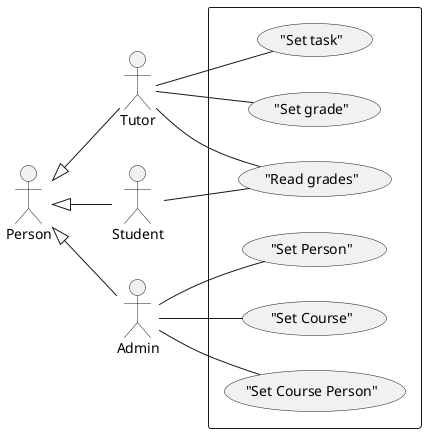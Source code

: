 @startuml

    left to right direction

    Person <|--  Tutor   
    Person <|--  Student
    Person <|-- Admin
 
    rectangle {
        Tutor -- ("Set task")
        Tutor -- ("Set grade")
        Tutor -- ("Read grades")
        Student -- ("Read grades")
        Admin -- ("Set Person")
        Admin -- ("Set Course")
        Admin -- ("Set Course Person")
    }

@enduml